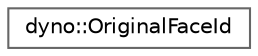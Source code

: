 digraph "Graphical Class Hierarchy"
{
 // LATEX_PDF_SIZE
  bgcolor="transparent";
  edge [fontname=Helvetica,fontsize=10,labelfontname=Helvetica,labelfontsize=10];
  node [fontname=Helvetica,fontsize=10,shape=box,height=0.2,width=0.4];
  rankdir="LR";
  Node0 [id="Node000000",label="dyno::OriginalFaceId",height=0.2,width=0.4,color="grey40", fillcolor="white", style="filled",URL="$structdyno_1_1_original_face_id.html",tooltip=" "];
}
